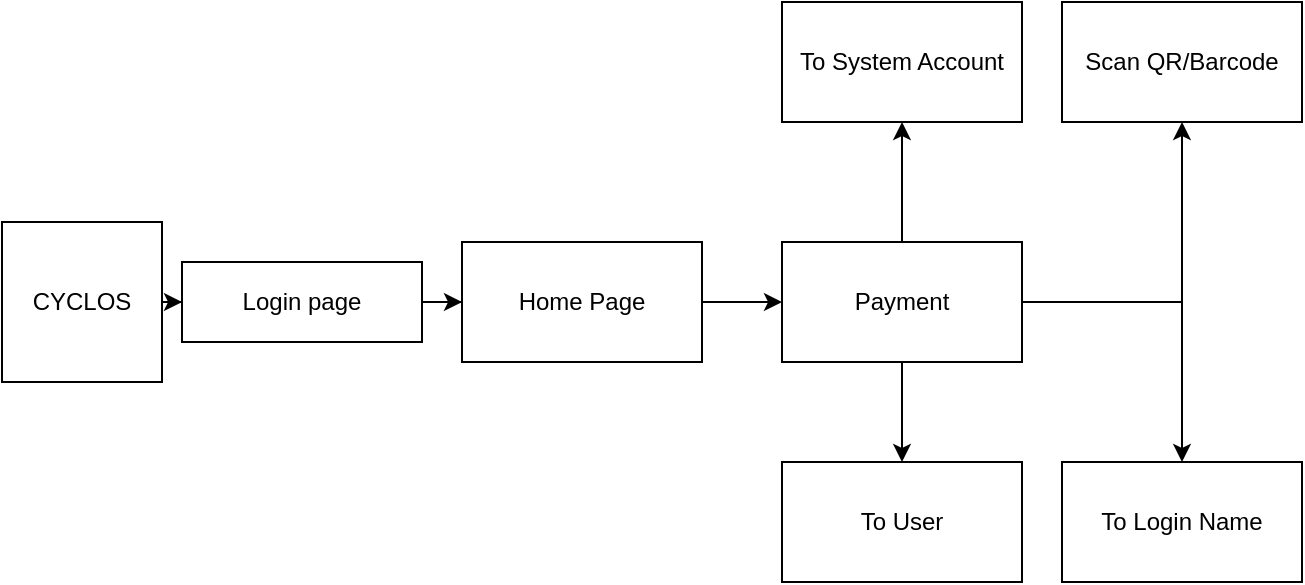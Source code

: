 <mxfile version="24.4.8" type="github">
  <diagram name="Page-1" id="h7MtWXQG27_pWPEHaHrz">
    <mxGraphModel dx="1434" dy="793" grid="1" gridSize="10" guides="1" tooltips="1" connect="1" arrows="1" fold="1" page="1" pageScale="1" pageWidth="827" pageHeight="1169" math="0" shadow="0">
      <root>
        <mxCell id="0" />
        <mxCell id="1" parent="0" />
        <mxCell id="FHknzbYpzZSnZG6rKOPt-3" value="" style="edgeStyle=orthogonalEdgeStyle;rounded=0;orthogonalLoop=1;jettySize=auto;html=1;" edge="1" parent="1" source="FHknzbYpzZSnZG6rKOPt-1" target="FHknzbYpzZSnZG6rKOPt-2">
          <mxGeometry relative="1" as="geometry" />
        </mxCell>
        <mxCell id="FHknzbYpzZSnZG6rKOPt-1" value="CYCLOS" style="whiteSpace=wrap;html=1;aspect=fixed;" vertex="1" parent="1">
          <mxGeometry x="10" y="370" width="80" height="80" as="geometry" />
        </mxCell>
        <mxCell id="FHknzbYpzZSnZG6rKOPt-5" value="" style="edgeStyle=orthogonalEdgeStyle;rounded=0;orthogonalLoop=1;jettySize=auto;html=1;" edge="1" parent="1" source="FHknzbYpzZSnZG6rKOPt-2" target="FHknzbYpzZSnZG6rKOPt-4">
          <mxGeometry relative="1" as="geometry" />
        </mxCell>
        <mxCell id="FHknzbYpzZSnZG6rKOPt-2" value="Login page" style="whiteSpace=wrap;html=1;" vertex="1" parent="1">
          <mxGeometry x="100" y="390" width="120" height="40" as="geometry" />
        </mxCell>
        <mxCell id="FHknzbYpzZSnZG6rKOPt-7" value="" style="edgeStyle=orthogonalEdgeStyle;rounded=0;orthogonalLoop=1;jettySize=auto;html=1;" edge="1" parent="1" source="FHknzbYpzZSnZG6rKOPt-4" target="FHknzbYpzZSnZG6rKOPt-6">
          <mxGeometry relative="1" as="geometry" />
        </mxCell>
        <mxCell id="FHknzbYpzZSnZG6rKOPt-4" value="Home Page" style="whiteSpace=wrap;html=1;" vertex="1" parent="1">
          <mxGeometry x="240" y="380" width="120" height="60" as="geometry" />
        </mxCell>
        <mxCell id="FHknzbYpzZSnZG6rKOPt-9" value="" style="edgeStyle=orthogonalEdgeStyle;rounded=0;orthogonalLoop=1;jettySize=auto;html=1;" edge="1" parent="1" source="FHknzbYpzZSnZG6rKOPt-6" target="FHknzbYpzZSnZG6rKOPt-8">
          <mxGeometry relative="1" as="geometry" />
        </mxCell>
        <mxCell id="FHknzbYpzZSnZG6rKOPt-11" value="" style="edgeStyle=orthogonalEdgeStyle;rounded=0;orthogonalLoop=1;jettySize=auto;html=1;" edge="1" parent="1" source="FHknzbYpzZSnZG6rKOPt-6" target="FHknzbYpzZSnZG6rKOPt-10">
          <mxGeometry relative="1" as="geometry" />
        </mxCell>
        <mxCell id="FHknzbYpzZSnZG6rKOPt-13" value="" style="edgeStyle=orthogonalEdgeStyle;rounded=0;orthogonalLoop=1;jettySize=auto;html=1;" edge="1" parent="1" source="FHknzbYpzZSnZG6rKOPt-6" target="FHknzbYpzZSnZG6rKOPt-12">
          <mxGeometry relative="1" as="geometry" />
        </mxCell>
        <mxCell id="FHknzbYpzZSnZG6rKOPt-15" value="" style="edgeStyle=orthogonalEdgeStyle;rounded=0;orthogonalLoop=1;jettySize=auto;html=1;" edge="1" parent="1" source="FHknzbYpzZSnZG6rKOPt-6" target="FHknzbYpzZSnZG6rKOPt-14">
          <mxGeometry relative="1" as="geometry" />
        </mxCell>
        <mxCell id="FHknzbYpzZSnZG6rKOPt-6" value="Payment" style="whiteSpace=wrap;html=1;" vertex="1" parent="1">
          <mxGeometry x="400" y="380" width="120" height="60" as="geometry" />
        </mxCell>
        <mxCell id="FHknzbYpzZSnZG6rKOPt-8" value="To System Account" style="whiteSpace=wrap;html=1;" vertex="1" parent="1">
          <mxGeometry x="400" y="260" width="120" height="60" as="geometry" />
        </mxCell>
        <mxCell id="FHknzbYpzZSnZG6rKOPt-10" value="Scan QR/Barcode" style="whiteSpace=wrap;html=1;" vertex="1" parent="1">
          <mxGeometry x="540" y="260" width="120" height="60" as="geometry" />
        </mxCell>
        <mxCell id="FHknzbYpzZSnZG6rKOPt-12" value="To User" style="whiteSpace=wrap;html=1;" vertex="1" parent="1">
          <mxGeometry x="400" y="490" width="120" height="60" as="geometry" />
        </mxCell>
        <mxCell id="FHknzbYpzZSnZG6rKOPt-14" value="To Login Name" style="whiteSpace=wrap;html=1;" vertex="1" parent="1">
          <mxGeometry x="540" y="490" width="120" height="60" as="geometry" />
        </mxCell>
      </root>
    </mxGraphModel>
  </diagram>
</mxfile>
